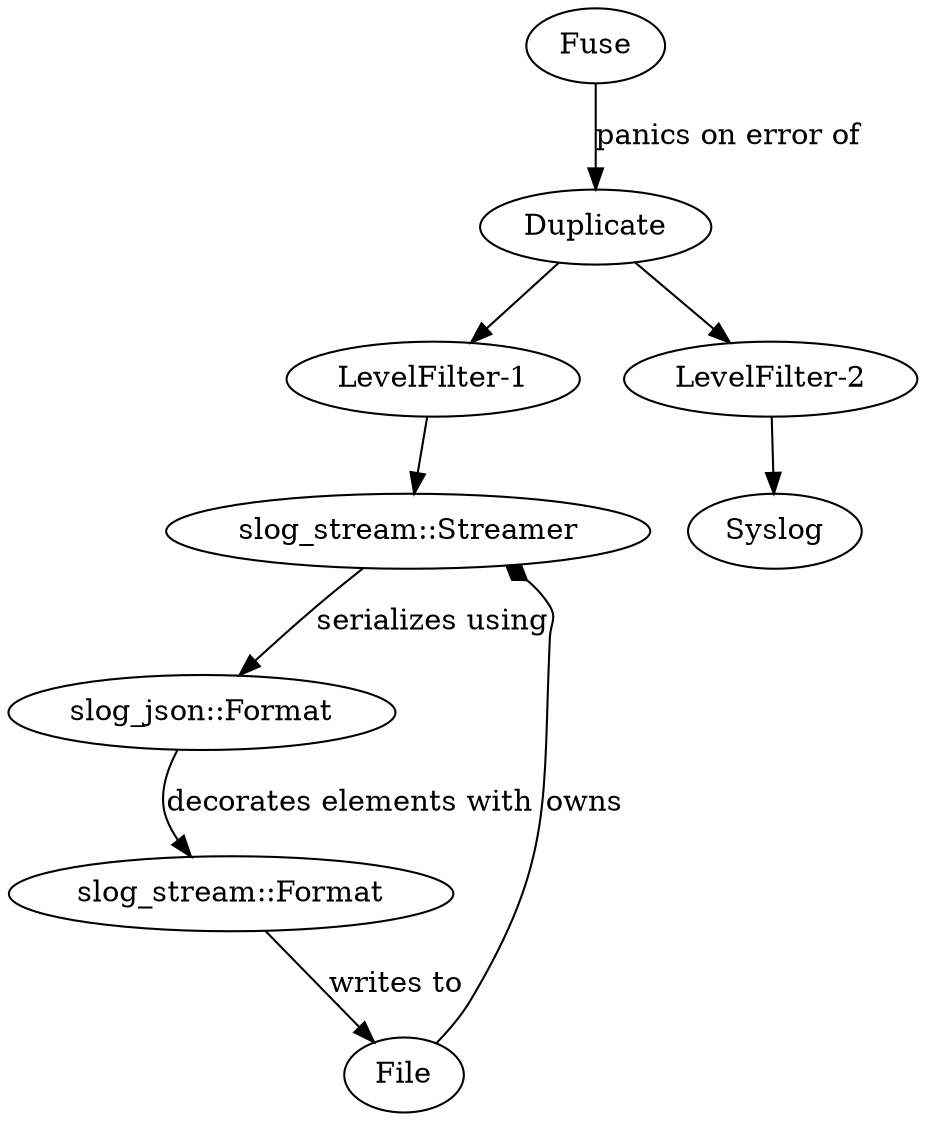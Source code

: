 digraph G {
	Fuse -> Duplicate [ label="panics on error of" ]
	Duplicate -> "LevelFilter-1";
	Duplicate -> "LevelFilter-2";
	"LevelFilter-1" -> "slog_stream::Streamer";
	"LevelFilter-2" -> Syslog;
	File -> "slog_stream::Streamer" [arrowhead =diamond, label = "owns"];
	"slog_stream::Streamer" -> "slog_json::Format" [label = "serializes using"];
	"slog_json::Format" -> "slog_stream::Format" [label = "decorates elements with"];
	"slog_stream::Format" -> File [label = "writes to"];
}

